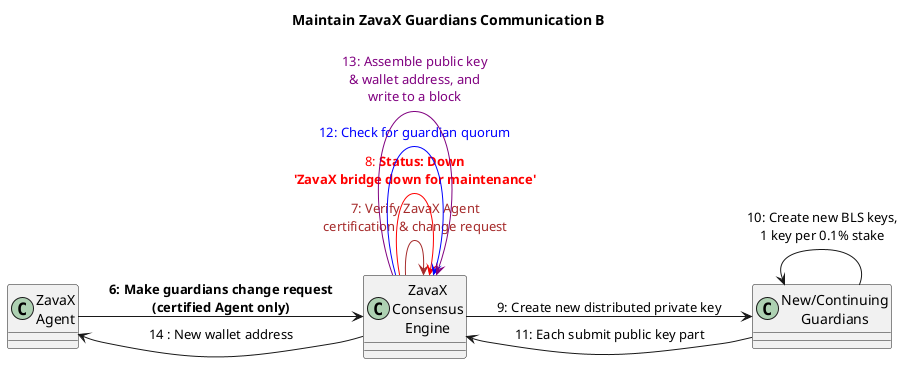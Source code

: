 @startuml
left to right direction
title Maintain ZavaX Guardians Communication B

class "ZavaX\nAgent" as ZA
class "ZavaX\nConsensus\nEngine" as ZCE
class "New/Continuing\nGuardians" as NV

ZA -down-> ZCE : **6: Make guardians change request**\n**(certified Agent only)**
ZCE -down-> ZCE #brown : <color:brown>7: Verify ZavaX Agent\n<color:brown>certification & change request
ZCE -down-> ZCE #red : <color:red>8: **Status: Down**\n<color:red>**'ZavaX bridge down for maintenance'**
ZCE -down-> NV : 9: Create new distributed private key
NV -up-> NV : 10: Create new BLS keys,\n1 key per 0.1% stake
NV -up-> ZCE : 11: Each submit public key part
ZCE -down-> ZCE #blue : <color:blue>12: Check for guardian quorum
ZCE -down-> ZCE #purple : <color:purple>13: Assemble public key\n<color:purple>& wallet address, and\n<color:purple>write to a block
ZCE -up-> ZA: 14 : New wallet address

@enduml